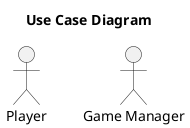 @startuml

skinparam shadowing false
title "Use Case Diagram"

!$includeStr = "<< include >>"
!$extendStr = "<< extend >>"

' actors
"Player" as Player
"Game Manager" as GM


@enduml